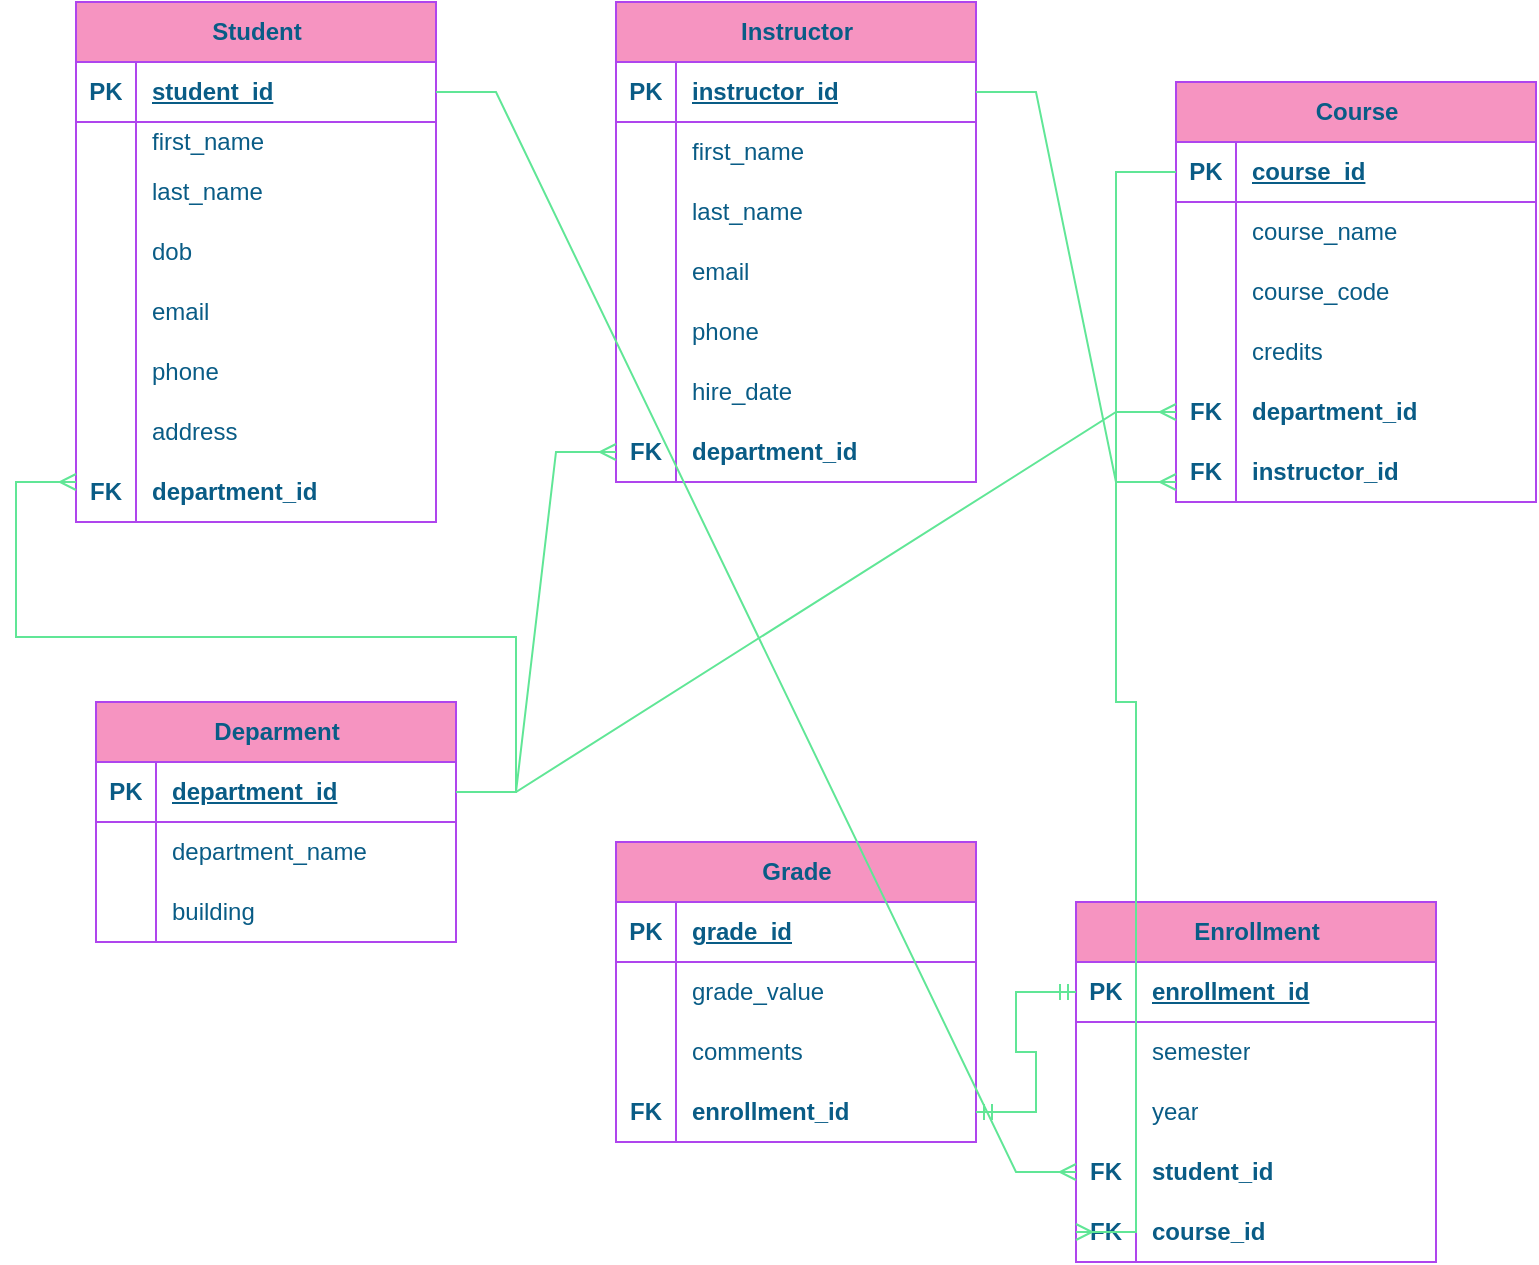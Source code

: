 <mxfile version="26.2.8">
  <diagram id="R2lEEEUBdFMjLlhIrx00" name="Page-1">
    <mxGraphModel dx="788" dy="383" grid="1" gridSize="10" guides="1" tooltips="1" connect="1" arrows="1" fold="1" page="1" pageScale="1" pageWidth="850" pageHeight="1100" math="0" shadow="0" extFonts="Permanent Marker^https://fonts.googleapis.com/css?family=Permanent+Marker">
      <root>
        <mxCell id="0" />
        <mxCell id="1" parent="0" />
        <mxCell id="euRvZPBYl0ttlGuPe39V-14" value="Student" style="shape=table;startSize=30;container=1;collapsible=1;childLayout=tableLayout;fixedRows=1;rowLines=0;fontStyle=1;align=center;resizeLast=1;html=1;labelBackgroundColor=none;fillColor=#F694C1;strokeColor=#AF45ED;fontColor=#095C86;" parent="1" vertex="1">
          <mxGeometry x="60" y="220" width="180" height="260" as="geometry" />
        </mxCell>
        <mxCell id="euRvZPBYl0ttlGuPe39V-15" value="" style="shape=tableRow;horizontal=0;startSize=0;swimlaneHead=0;swimlaneBody=0;fillColor=none;collapsible=0;dropTarget=0;points=[[0,0.5],[1,0.5]];portConstraint=eastwest;top=0;left=0;right=0;bottom=1;labelBackgroundColor=none;strokeColor=#AF45ED;fontColor=#095C86;" parent="euRvZPBYl0ttlGuPe39V-14" vertex="1">
          <mxGeometry y="30" width="180" height="30" as="geometry" />
        </mxCell>
        <mxCell id="euRvZPBYl0ttlGuPe39V-16" value="PK" style="shape=partialRectangle;connectable=0;fillColor=none;top=0;left=0;bottom=0;right=0;fontStyle=1;overflow=hidden;whiteSpace=wrap;html=1;labelBackgroundColor=none;strokeColor=#AF45ED;fontColor=#095C86;" parent="euRvZPBYl0ttlGuPe39V-15" vertex="1">
          <mxGeometry width="30" height="30" as="geometry">
            <mxRectangle width="30" height="30" as="alternateBounds" />
          </mxGeometry>
        </mxCell>
        <mxCell id="euRvZPBYl0ttlGuPe39V-17" value="student_id" style="shape=partialRectangle;connectable=0;fillColor=none;top=0;left=0;bottom=0;right=0;align=left;spacingLeft=6;fontStyle=5;overflow=hidden;whiteSpace=wrap;html=1;labelBackgroundColor=none;strokeColor=#AF45ED;fontColor=#095C86;" parent="euRvZPBYl0ttlGuPe39V-15" vertex="1">
          <mxGeometry x="30" width="150" height="30" as="geometry">
            <mxRectangle width="150" height="30" as="alternateBounds" />
          </mxGeometry>
        </mxCell>
        <mxCell id="euRvZPBYl0ttlGuPe39V-18" value="" style="shape=tableRow;horizontal=0;startSize=0;swimlaneHead=0;swimlaneBody=0;fillColor=none;collapsible=0;dropTarget=0;points=[[0,0.5],[1,0.5]];portConstraint=eastwest;top=0;left=0;right=0;bottom=0;labelBackgroundColor=none;strokeColor=#AF45ED;fontColor=#095C86;" parent="euRvZPBYl0ttlGuPe39V-14" vertex="1">
          <mxGeometry y="60" width="180" height="20" as="geometry" />
        </mxCell>
        <mxCell id="euRvZPBYl0ttlGuPe39V-19" value="" style="shape=partialRectangle;connectable=0;fillColor=none;top=0;left=0;bottom=0;right=0;editable=1;overflow=hidden;whiteSpace=wrap;html=1;labelBackgroundColor=none;strokeColor=#AF45ED;fontColor=#095C86;" parent="euRvZPBYl0ttlGuPe39V-18" vertex="1">
          <mxGeometry width="30" height="20" as="geometry">
            <mxRectangle width="30" height="20" as="alternateBounds" />
          </mxGeometry>
        </mxCell>
        <mxCell id="euRvZPBYl0ttlGuPe39V-20" value="first_name" style="shape=partialRectangle;connectable=0;fillColor=none;top=0;left=0;bottom=0;right=0;align=left;spacingLeft=6;overflow=hidden;whiteSpace=wrap;html=1;labelBackgroundColor=none;strokeColor=#AF45ED;fontColor=#095C86;" parent="euRvZPBYl0ttlGuPe39V-18" vertex="1">
          <mxGeometry x="30" width="150" height="20" as="geometry">
            <mxRectangle width="150" height="20" as="alternateBounds" />
          </mxGeometry>
        </mxCell>
        <mxCell id="euRvZPBYl0ttlGuPe39V-21" value="" style="shape=tableRow;horizontal=0;startSize=0;swimlaneHead=0;swimlaneBody=0;fillColor=none;collapsible=0;dropTarget=0;points=[[0,0.5],[1,0.5]];portConstraint=eastwest;top=0;left=0;right=0;bottom=0;labelBackgroundColor=none;strokeColor=#AF45ED;fontColor=#095C86;" parent="euRvZPBYl0ttlGuPe39V-14" vertex="1">
          <mxGeometry y="80" width="180" height="30" as="geometry" />
        </mxCell>
        <mxCell id="euRvZPBYl0ttlGuPe39V-22" value="" style="shape=partialRectangle;connectable=0;fillColor=none;top=0;left=0;bottom=0;right=0;editable=1;overflow=hidden;whiteSpace=wrap;html=1;labelBackgroundColor=none;strokeColor=#AF45ED;fontColor=#095C86;" parent="euRvZPBYl0ttlGuPe39V-21" vertex="1">
          <mxGeometry width="30" height="30" as="geometry">
            <mxRectangle width="30" height="30" as="alternateBounds" />
          </mxGeometry>
        </mxCell>
        <mxCell id="euRvZPBYl0ttlGuPe39V-23" value="last_name" style="shape=partialRectangle;connectable=0;fillColor=none;top=0;left=0;bottom=0;right=0;align=left;spacingLeft=6;overflow=hidden;whiteSpace=wrap;html=1;labelBackgroundColor=none;strokeColor=#AF45ED;fontColor=#095C86;" parent="euRvZPBYl0ttlGuPe39V-21" vertex="1">
          <mxGeometry x="30" width="150" height="30" as="geometry">
            <mxRectangle width="150" height="30" as="alternateBounds" />
          </mxGeometry>
        </mxCell>
        <mxCell id="euRvZPBYl0ttlGuPe39V-24" value="" style="shape=tableRow;horizontal=0;startSize=0;swimlaneHead=0;swimlaneBody=0;fillColor=none;collapsible=0;dropTarget=0;points=[[0,0.5],[1,0.5]];portConstraint=eastwest;top=0;left=0;right=0;bottom=0;labelBackgroundColor=none;strokeColor=#AF45ED;fontColor=#095C86;" parent="euRvZPBYl0ttlGuPe39V-14" vertex="1">
          <mxGeometry y="110" width="180" height="30" as="geometry" />
        </mxCell>
        <mxCell id="euRvZPBYl0ttlGuPe39V-25" value="" style="shape=partialRectangle;connectable=0;fillColor=none;top=0;left=0;bottom=0;right=0;editable=1;overflow=hidden;whiteSpace=wrap;html=1;labelBackgroundColor=none;strokeColor=#AF45ED;fontColor=#095C86;" parent="euRvZPBYl0ttlGuPe39V-24" vertex="1">
          <mxGeometry width="30" height="30" as="geometry">
            <mxRectangle width="30" height="30" as="alternateBounds" />
          </mxGeometry>
        </mxCell>
        <mxCell id="euRvZPBYl0ttlGuPe39V-26" value="dob" style="shape=partialRectangle;connectable=0;fillColor=none;top=0;left=0;bottom=0;right=0;align=left;spacingLeft=6;overflow=hidden;whiteSpace=wrap;html=1;labelBackgroundColor=none;strokeColor=#AF45ED;fontColor=#095C86;" parent="euRvZPBYl0ttlGuPe39V-24" vertex="1">
          <mxGeometry x="30" width="150" height="30" as="geometry">
            <mxRectangle width="150" height="30" as="alternateBounds" />
          </mxGeometry>
        </mxCell>
        <mxCell id="euRvZPBYl0ttlGuPe39V-30" style="shape=tableRow;horizontal=0;startSize=0;swimlaneHead=0;swimlaneBody=0;fillColor=none;collapsible=0;dropTarget=0;points=[[0,0.5],[1,0.5]];portConstraint=eastwest;top=0;left=0;right=0;bottom=0;labelBackgroundColor=none;strokeColor=#AF45ED;fontColor=#095C86;" parent="euRvZPBYl0ttlGuPe39V-14" vertex="1">
          <mxGeometry y="140" width="180" height="30" as="geometry" />
        </mxCell>
        <mxCell id="euRvZPBYl0ttlGuPe39V-31" style="shape=partialRectangle;connectable=0;fillColor=none;top=0;left=0;bottom=0;right=0;editable=1;overflow=hidden;whiteSpace=wrap;html=1;labelBackgroundColor=none;strokeColor=#AF45ED;fontColor=#095C86;" parent="euRvZPBYl0ttlGuPe39V-30" vertex="1">
          <mxGeometry width="30" height="30" as="geometry">
            <mxRectangle width="30" height="30" as="alternateBounds" />
          </mxGeometry>
        </mxCell>
        <mxCell id="euRvZPBYl0ttlGuPe39V-32" value="email" style="shape=partialRectangle;connectable=0;fillColor=none;top=0;left=0;bottom=0;right=0;align=left;spacingLeft=6;overflow=hidden;whiteSpace=wrap;html=1;labelBackgroundColor=none;strokeColor=#AF45ED;fontColor=#095C86;" parent="euRvZPBYl0ttlGuPe39V-30" vertex="1">
          <mxGeometry x="30" width="150" height="30" as="geometry">
            <mxRectangle width="150" height="30" as="alternateBounds" />
          </mxGeometry>
        </mxCell>
        <mxCell id="euRvZPBYl0ttlGuPe39V-33" style="shape=tableRow;horizontal=0;startSize=0;swimlaneHead=0;swimlaneBody=0;fillColor=none;collapsible=0;dropTarget=0;points=[[0,0.5],[1,0.5]];portConstraint=eastwest;top=0;left=0;right=0;bottom=0;labelBackgroundColor=none;strokeColor=#AF45ED;fontColor=#095C86;" parent="euRvZPBYl0ttlGuPe39V-14" vertex="1">
          <mxGeometry y="170" width="180" height="30" as="geometry" />
        </mxCell>
        <mxCell id="euRvZPBYl0ttlGuPe39V-34" style="shape=partialRectangle;connectable=0;fillColor=none;top=0;left=0;bottom=0;right=0;editable=1;overflow=hidden;whiteSpace=wrap;html=1;labelBackgroundColor=none;strokeColor=#AF45ED;fontColor=#095C86;" parent="euRvZPBYl0ttlGuPe39V-33" vertex="1">
          <mxGeometry width="30" height="30" as="geometry">
            <mxRectangle width="30" height="30" as="alternateBounds" />
          </mxGeometry>
        </mxCell>
        <mxCell id="euRvZPBYl0ttlGuPe39V-35" value="phone" style="shape=partialRectangle;connectable=0;fillColor=none;top=0;left=0;bottom=0;right=0;align=left;spacingLeft=6;overflow=hidden;whiteSpace=wrap;html=1;labelBackgroundColor=none;strokeColor=#AF45ED;fontColor=#095C86;" parent="euRvZPBYl0ttlGuPe39V-33" vertex="1">
          <mxGeometry x="30" width="150" height="30" as="geometry">
            <mxRectangle width="150" height="30" as="alternateBounds" />
          </mxGeometry>
        </mxCell>
        <mxCell id="euRvZPBYl0ttlGuPe39V-27" style="shape=tableRow;horizontal=0;startSize=0;swimlaneHead=0;swimlaneBody=0;fillColor=none;collapsible=0;dropTarget=0;points=[[0,0.5],[1,0.5]];portConstraint=eastwest;top=0;left=0;right=0;bottom=0;labelBackgroundColor=none;strokeColor=#AF45ED;fontColor=#095C86;" parent="euRvZPBYl0ttlGuPe39V-14" vertex="1">
          <mxGeometry y="200" width="180" height="30" as="geometry" />
        </mxCell>
        <mxCell id="euRvZPBYl0ttlGuPe39V-28" style="shape=partialRectangle;connectable=0;fillColor=none;top=0;left=0;bottom=0;right=0;editable=1;overflow=hidden;whiteSpace=wrap;html=1;labelBackgroundColor=none;strokeColor=#AF45ED;fontColor=#095C86;" parent="euRvZPBYl0ttlGuPe39V-27" vertex="1">
          <mxGeometry width="30" height="30" as="geometry">
            <mxRectangle width="30" height="30" as="alternateBounds" />
          </mxGeometry>
        </mxCell>
        <mxCell id="euRvZPBYl0ttlGuPe39V-29" value="address" style="shape=partialRectangle;connectable=0;fillColor=none;top=0;left=0;bottom=0;right=0;align=left;spacingLeft=6;overflow=hidden;whiteSpace=wrap;html=1;labelBackgroundColor=none;strokeColor=#AF45ED;fontColor=#095C86;" parent="euRvZPBYl0ttlGuPe39V-27" vertex="1">
          <mxGeometry x="30" width="150" height="30" as="geometry">
            <mxRectangle width="150" height="30" as="alternateBounds" />
          </mxGeometry>
        </mxCell>
        <mxCell id="euRvZPBYl0ttlGuPe39V-36" style="shape=tableRow;horizontal=0;startSize=0;swimlaneHead=0;swimlaneBody=0;fillColor=none;collapsible=0;dropTarget=0;points=[[0,0.5],[1,0.5]];portConstraint=eastwest;top=0;left=0;right=0;bottom=1;labelBackgroundColor=none;strokeColor=#AF45ED;fontColor=#095C86;" parent="euRvZPBYl0ttlGuPe39V-14" vertex="1">
          <mxGeometry y="230" width="180" height="30" as="geometry" />
        </mxCell>
        <mxCell id="euRvZPBYl0ttlGuPe39V-37" value="FK" style="shape=partialRectangle;connectable=0;fillColor=none;top=0;left=0;bottom=0;right=0;fontStyle=1;overflow=hidden;whiteSpace=wrap;html=1;labelBackgroundColor=none;strokeColor=#AF45ED;fontColor=#095C86;" parent="euRvZPBYl0ttlGuPe39V-36" vertex="1">
          <mxGeometry width="30" height="30" as="geometry">
            <mxRectangle width="30" height="30" as="alternateBounds" />
          </mxGeometry>
        </mxCell>
        <mxCell id="euRvZPBYl0ttlGuPe39V-38" value="department_id" style="shape=partialRectangle;connectable=0;fillColor=none;top=0;left=0;bottom=0;right=0;align=left;spacingLeft=6;fontStyle=1;overflow=hidden;whiteSpace=wrap;html=1;labelBackgroundColor=none;strokeColor=#AF45ED;fontColor=#095C86;" parent="euRvZPBYl0ttlGuPe39V-36" vertex="1">
          <mxGeometry x="30" width="150" height="30" as="geometry">
            <mxRectangle width="150" height="30" as="alternateBounds" />
          </mxGeometry>
        </mxCell>
        <mxCell id="euRvZPBYl0ttlGuPe39V-39" value="Instructor" style="shape=table;startSize=30;container=1;collapsible=1;childLayout=tableLayout;fixedRows=1;rowLines=0;fontStyle=1;align=center;resizeLast=1;html=1;labelBackgroundColor=none;fillColor=#F694C1;strokeColor=#AF45ED;fontColor=#095C86;" parent="1" vertex="1">
          <mxGeometry x="330" y="220" width="180" height="240" as="geometry" />
        </mxCell>
        <mxCell id="euRvZPBYl0ttlGuPe39V-40" value="" style="shape=tableRow;horizontal=0;startSize=0;swimlaneHead=0;swimlaneBody=0;fillColor=none;collapsible=0;dropTarget=0;points=[[0,0.5],[1,0.5]];portConstraint=eastwest;top=0;left=0;right=0;bottom=1;labelBackgroundColor=none;strokeColor=#AF45ED;fontColor=#095C86;" parent="euRvZPBYl0ttlGuPe39V-39" vertex="1">
          <mxGeometry y="30" width="180" height="30" as="geometry" />
        </mxCell>
        <mxCell id="euRvZPBYl0ttlGuPe39V-41" value="PK" style="shape=partialRectangle;connectable=0;fillColor=none;top=0;left=0;bottom=0;right=0;fontStyle=1;overflow=hidden;whiteSpace=wrap;html=1;labelBackgroundColor=none;strokeColor=#AF45ED;fontColor=#095C86;" parent="euRvZPBYl0ttlGuPe39V-40" vertex="1">
          <mxGeometry width="30" height="30" as="geometry">
            <mxRectangle width="30" height="30" as="alternateBounds" />
          </mxGeometry>
        </mxCell>
        <mxCell id="euRvZPBYl0ttlGuPe39V-42" value="instructor_id" style="shape=partialRectangle;connectable=0;fillColor=none;top=0;left=0;bottom=0;right=0;align=left;spacingLeft=6;fontStyle=5;overflow=hidden;whiteSpace=wrap;html=1;labelBackgroundColor=none;strokeColor=#AF45ED;fontColor=#095C86;" parent="euRvZPBYl0ttlGuPe39V-40" vertex="1">
          <mxGeometry x="30" width="150" height="30" as="geometry">
            <mxRectangle width="150" height="30" as="alternateBounds" />
          </mxGeometry>
        </mxCell>
        <mxCell id="euRvZPBYl0ttlGuPe39V-43" value="" style="shape=tableRow;horizontal=0;startSize=0;swimlaneHead=0;swimlaneBody=0;fillColor=none;collapsible=0;dropTarget=0;points=[[0,0.5],[1,0.5]];portConstraint=eastwest;top=0;left=0;right=0;bottom=0;labelBackgroundColor=none;strokeColor=#AF45ED;fontColor=#095C86;" parent="euRvZPBYl0ttlGuPe39V-39" vertex="1">
          <mxGeometry y="60" width="180" height="30" as="geometry" />
        </mxCell>
        <mxCell id="euRvZPBYl0ttlGuPe39V-44" value="" style="shape=partialRectangle;connectable=0;fillColor=none;top=0;left=0;bottom=0;right=0;editable=1;overflow=hidden;whiteSpace=wrap;html=1;labelBackgroundColor=none;strokeColor=#AF45ED;fontColor=#095C86;" parent="euRvZPBYl0ttlGuPe39V-43" vertex="1">
          <mxGeometry width="30" height="30" as="geometry">
            <mxRectangle width="30" height="30" as="alternateBounds" />
          </mxGeometry>
        </mxCell>
        <mxCell id="euRvZPBYl0ttlGuPe39V-45" value="first_name" style="shape=partialRectangle;connectable=0;fillColor=none;top=0;left=0;bottom=0;right=0;align=left;spacingLeft=6;overflow=hidden;whiteSpace=wrap;html=1;labelBackgroundColor=none;strokeColor=#AF45ED;fontColor=#095C86;" parent="euRvZPBYl0ttlGuPe39V-43" vertex="1">
          <mxGeometry x="30" width="150" height="30" as="geometry">
            <mxRectangle width="150" height="30" as="alternateBounds" />
          </mxGeometry>
        </mxCell>
        <mxCell id="euRvZPBYl0ttlGuPe39V-46" value="" style="shape=tableRow;horizontal=0;startSize=0;swimlaneHead=0;swimlaneBody=0;fillColor=none;collapsible=0;dropTarget=0;points=[[0,0.5],[1,0.5]];portConstraint=eastwest;top=0;left=0;right=0;bottom=0;labelBackgroundColor=none;strokeColor=#AF45ED;fontColor=#095C86;" parent="euRvZPBYl0ttlGuPe39V-39" vertex="1">
          <mxGeometry y="90" width="180" height="30" as="geometry" />
        </mxCell>
        <mxCell id="euRvZPBYl0ttlGuPe39V-47" value="" style="shape=partialRectangle;connectable=0;fillColor=none;top=0;left=0;bottom=0;right=0;editable=1;overflow=hidden;whiteSpace=wrap;html=1;labelBackgroundColor=none;strokeColor=#AF45ED;fontColor=#095C86;" parent="euRvZPBYl0ttlGuPe39V-46" vertex="1">
          <mxGeometry width="30" height="30" as="geometry">
            <mxRectangle width="30" height="30" as="alternateBounds" />
          </mxGeometry>
        </mxCell>
        <mxCell id="euRvZPBYl0ttlGuPe39V-48" value="last_name" style="shape=partialRectangle;connectable=0;fillColor=none;top=0;left=0;bottom=0;right=0;align=left;spacingLeft=6;overflow=hidden;whiteSpace=wrap;html=1;labelBackgroundColor=none;strokeColor=#AF45ED;fontColor=#095C86;" parent="euRvZPBYl0ttlGuPe39V-46" vertex="1">
          <mxGeometry x="30" width="150" height="30" as="geometry">
            <mxRectangle width="150" height="30" as="alternateBounds" />
          </mxGeometry>
        </mxCell>
        <mxCell id="euRvZPBYl0ttlGuPe39V-49" value="" style="shape=tableRow;horizontal=0;startSize=0;swimlaneHead=0;swimlaneBody=0;fillColor=none;collapsible=0;dropTarget=0;points=[[0,0.5],[1,0.5]];portConstraint=eastwest;top=0;left=0;right=0;bottom=0;labelBackgroundColor=none;strokeColor=#AF45ED;fontColor=#095C86;" parent="euRvZPBYl0ttlGuPe39V-39" vertex="1">
          <mxGeometry y="120" width="180" height="30" as="geometry" />
        </mxCell>
        <mxCell id="euRvZPBYl0ttlGuPe39V-50" value="" style="shape=partialRectangle;connectable=0;fillColor=none;top=0;left=0;bottom=0;right=0;editable=1;overflow=hidden;whiteSpace=wrap;html=1;labelBackgroundColor=none;strokeColor=#AF45ED;fontColor=#095C86;" parent="euRvZPBYl0ttlGuPe39V-49" vertex="1">
          <mxGeometry width="30" height="30" as="geometry">
            <mxRectangle width="30" height="30" as="alternateBounds" />
          </mxGeometry>
        </mxCell>
        <mxCell id="euRvZPBYl0ttlGuPe39V-51" value="email" style="shape=partialRectangle;connectable=0;fillColor=none;top=0;left=0;bottom=0;right=0;align=left;spacingLeft=6;overflow=hidden;whiteSpace=wrap;html=1;labelBackgroundColor=none;strokeColor=#AF45ED;fontColor=#095C86;" parent="euRvZPBYl0ttlGuPe39V-49" vertex="1">
          <mxGeometry x="30" width="150" height="30" as="geometry">
            <mxRectangle width="150" height="30" as="alternateBounds" />
          </mxGeometry>
        </mxCell>
        <mxCell id="euRvZPBYl0ttlGuPe39V-52" style="shape=tableRow;horizontal=0;startSize=0;swimlaneHead=0;swimlaneBody=0;fillColor=none;collapsible=0;dropTarget=0;points=[[0,0.5],[1,0.5]];portConstraint=eastwest;top=0;left=0;right=0;bottom=0;labelBackgroundColor=none;strokeColor=#AF45ED;fontColor=#095C86;" parent="euRvZPBYl0ttlGuPe39V-39" vertex="1">
          <mxGeometry y="150" width="180" height="30" as="geometry" />
        </mxCell>
        <mxCell id="euRvZPBYl0ttlGuPe39V-53" style="shape=partialRectangle;connectable=0;fillColor=none;top=0;left=0;bottom=0;right=0;editable=1;overflow=hidden;whiteSpace=wrap;html=1;labelBackgroundColor=none;strokeColor=#AF45ED;fontColor=#095C86;" parent="euRvZPBYl0ttlGuPe39V-52" vertex="1">
          <mxGeometry width="30" height="30" as="geometry">
            <mxRectangle width="30" height="30" as="alternateBounds" />
          </mxGeometry>
        </mxCell>
        <mxCell id="euRvZPBYl0ttlGuPe39V-54" value="phone" style="shape=partialRectangle;connectable=0;fillColor=none;top=0;left=0;bottom=0;right=0;align=left;spacingLeft=6;overflow=hidden;whiteSpace=wrap;html=1;labelBackgroundColor=none;strokeColor=#AF45ED;fontColor=#095C86;" parent="euRvZPBYl0ttlGuPe39V-52" vertex="1">
          <mxGeometry x="30" width="150" height="30" as="geometry">
            <mxRectangle width="150" height="30" as="alternateBounds" />
          </mxGeometry>
        </mxCell>
        <mxCell id="euRvZPBYl0ttlGuPe39V-55" style="shape=tableRow;horizontal=0;startSize=0;swimlaneHead=0;swimlaneBody=0;fillColor=none;collapsible=0;dropTarget=0;points=[[0,0.5],[1,0.5]];portConstraint=eastwest;top=0;left=0;right=0;bottom=0;labelBackgroundColor=none;strokeColor=#AF45ED;fontColor=#095C86;" parent="euRvZPBYl0ttlGuPe39V-39" vertex="1">
          <mxGeometry y="180" width="180" height="30" as="geometry" />
        </mxCell>
        <mxCell id="euRvZPBYl0ttlGuPe39V-56" style="shape=partialRectangle;connectable=0;fillColor=none;top=0;left=0;bottom=0;right=0;editable=1;overflow=hidden;whiteSpace=wrap;html=1;labelBackgroundColor=none;strokeColor=#AF45ED;fontColor=#095C86;" parent="euRvZPBYl0ttlGuPe39V-55" vertex="1">
          <mxGeometry width="30" height="30" as="geometry">
            <mxRectangle width="30" height="30" as="alternateBounds" />
          </mxGeometry>
        </mxCell>
        <mxCell id="euRvZPBYl0ttlGuPe39V-57" value="hire_date" style="shape=partialRectangle;connectable=0;fillColor=none;top=0;left=0;bottom=0;right=0;align=left;spacingLeft=6;overflow=hidden;whiteSpace=wrap;html=1;labelBackgroundColor=none;strokeColor=#AF45ED;fontColor=#095C86;" parent="euRvZPBYl0ttlGuPe39V-55" vertex="1">
          <mxGeometry x="30" width="150" height="30" as="geometry">
            <mxRectangle width="150" height="30" as="alternateBounds" />
          </mxGeometry>
        </mxCell>
        <mxCell id="euRvZPBYl0ttlGuPe39V-58" style="shape=tableRow;horizontal=0;startSize=0;swimlaneHead=0;swimlaneBody=0;fillColor=none;collapsible=0;dropTarget=0;points=[[0,0.5],[1,0.5]];portConstraint=eastwest;top=0;left=0;right=0;bottom=1;labelBackgroundColor=none;strokeColor=#AF45ED;fontColor=#095C86;" parent="euRvZPBYl0ttlGuPe39V-39" vertex="1">
          <mxGeometry y="210" width="180" height="30" as="geometry" />
        </mxCell>
        <mxCell id="euRvZPBYl0ttlGuPe39V-59" value="FK" style="shape=partialRectangle;connectable=0;fillColor=none;top=0;left=0;bottom=0;right=0;fontStyle=1;overflow=hidden;whiteSpace=wrap;html=1;labelBackgroundColor=none;strokeColor=#AF45ED;fontColor=#095C86;" parent="euRvZPBYl0ttlGuPe39V-58" vertex="1">
          <mxGeometry width="30" height="30" as="geometry">
            <mxRectangle width="30" height="30" as="alternateBounds" />
          </mxGeometry>
        </mxCell>
        <mxCell id="euRvZPBYl0ttlGuPe39V-60" value="department_id" style="shape=partialRectangle;connectable=0;fillColor=none;top=0;left=0;bottom=0;right=0;align=left;spacingLeft=6;fontStyle=1;overflow=hidden;whiteSpace=wrap;html=1;labelBackgroundColor=none;strokeColor=#AF45ED;fontColor=#095C86;" parent="euRvZPBYl0ttlGuPe39V-58" vertex="1">
          <mxGeometry x="30" width="150" height="30" as="geometry">
            <mxRectangle width="150" height="30" as="alternateBounds" />
          </mxGeometry>
        </mxCell>
        <mxCell id="euRvZPBYl0ttlGuPe39V-61" value="Course" style="shape=table;startSize=30;container=1;collapsible=1;childLayout=tableLayout;fixedRows=1;rowLines=0;fontStyle=1;align=center;resizeLast=1;html=1;labelBackgroundColor=none;fillColor=#F694C1;strokeColor=#AF45ED;fontColor=#095C86;" parent="1" vertex="1">
          <mxGeometry x="610" y="260" width="180" height="210" as="geometry" />
        </mxCell>
        <mxCell id="euRvZPBYl0ttlGuPe39V-62" value="" style="shape=tableRow;horizontal=0;startSize=0;swimlaneHead=0;swimlaneBody=0;fillColor=none;collapsible=0;dropTarget=0;points=[[0,0.5],[1,0.5]];portConstraint=eastwest;top=0;left=0;right=0;bottom=1;labelBackgroundColor=none;strokeColor=#AF45ED;fontColor=#095C86;" parent="euRvZPBYl0ttlGuPe39V-61" vertex="1">
          <mxGeometry y="30" width="180" height="30" as="geometry" />
        </mxCell>
        <mxCell id="euRvZPBYl0ttlGuPe39V-63" value="PK" style="shape=partialRectangle;connectable=0;fillColor=none;top=0;left=0;bottom=0;right=0;fontStyle=1;overflow=hidden;whiteSpace=wrap;html=1;labelBackgroundColor=none;strokeColor=#AF45ED;fontColor=#095C86;" parent="euRvZPBYl0ttlGuPe39V-62" vertex="1">
          <mxGeometry width="30" height="30" as="geometry">
            <mxRectangle width="30" height="30" as="alternateBounds" />
          </mxGeometry>
        </mxCell>
        <mxCell id="euRvZPBYl0ttlGuPe39V-64" value="course_id" style="shape=partialRectangle;connectable=0;fillColor=none;top=0;left=0;bottom=0;right=0;align=left;spacingLeft=6;fontStyle=5;overflow=hidden;whiteSpace=wrap;html=1;labelBackgroundColor=none;strokeColor=#AF45ED;fontColor=#095C86;" parent="euRvZPBYl0ttlGuPe39V-62" vertex="1">
          <mxGeometry x="30" width="150" height="30" as="geometry">
            <mxRectangle width="150" height="30" as="alternateBounds" />
          </mxGeometry>
        </mxCell>
        <mxCell id="euRvZPBYl0ttlGuPe39V-65" value="" style="shape=tableRow;horizontal=0;startSize=0;swimlaneHead=0;swimlaneBody=0;fillColor=none;collapsible=0;dropTarget=0;points=[[0,0.5],[1,0.5]];portConstraint=eastwest;top=0;left=0;right=0;bottom=0;labelBackgroundColor=none;strokeColor=#AF45ED;fontColor=#095C86;" parent="euRvZPBYl0ttlGuPe39V-61" vertex="1">
          <mxGeometry y="60" width="180" height="30" as="geometry" />
        </mxCell>
        <mxCell id="euRvZPBYl0ttlGuPe39V-66" value="" style="shape=partialRectangle;connectable=0;fillColor=none;top=0;left=0;bottom=0;right=0;editable=1;overflow=hidden;whiteSpace=wrap;html=1;labelBackgroundColor=none;strokeColor=#AF45ED;fontColor=#095C86;" parent="euRvZPBYl0ttlGuPe39V-65" vertex="1">
          <mxGeometry width="30" height="30" as="geometry">
            <mxRectangle width="30" height="30" as="alternateBounds" />
          </mxGeometry>
        </mxCell>
        <mxCell id="euRvZPBYl0ttlGuPe39V-67" value="course_name" style="shape=partialRectangle;connectable=0;fillColor=none;top=0;left=0;bottom=0;right=0;align=left;spacingLeft=6;overflow=hidden;whiteSpace=wrap;html=1;labelBackgroundColor=none;strokeColor=#AF45ED;fontColor=#095C86;" parent="euRvZPBYl0ttlGuPe39V-65" vertex="1">
          <mxGeometry x="30" width="150" height="30" as="geometry">
            <mxRectangle width="150" height="30" as="alternateBounds" />
          </mxGeometry>
        </mxCell>
        <mxCell id="euRvZPBYl0ttlGuPe39V-68" value="" style="shape=tableRow;horizontal=0;startSize=0;swimlaneHead=0;swimlaneBody=0;fillColor=none;collapsible=0;dropTarget=0;points=[[0,0.5],[1,0.5]];portConstraint=eastwest;top=0;left=0;right=0;bottom=0;labelBackgroundColor=none;strokeColor=#AF45ED;fontColor=#095C86;" parent="euRvZPBYl0ttlGuPe39V-61" vertex="1">
          <mxGeometry y="90" width="180" height="30" as="geometry" />
        </mxCell>
        <mxCell id="euRvZPBYl0ttlGuPe39V-69" value="" style="shape=partialRectangle;connectable=0;fillColor=none;top=0;left=0;bottom=0;right=0;editable=1;overflow=hidden;whiteSpace=wrap;html=1;labelBackgroundColor=none;strokeColor=#AF45ED;fontColor=#095C86;" parent="euRvZPBYl0ttlGuPe39V-68" vertex="1">
          <mxGeometry width="30" height="30" as="geometry">
            <mxRectangle width="30" height="30" as="alternateBounds" />
          </mxGeometry>
        </mxCell>
        <mxCell id="euRvZPBYl0ttlGuPe39V-70" value="course_code" style="shape=partialRectangle;connectable=0;fillColor=none;top=0;left=0;bottom=0;right=0;align=left;spacingLeft=6;overflow=hidden;whiteSpace=wrap;html=1;labelBackgroundColor=none;strokeColor=#AF45ED;fontColor=#095C86;" parent="euRvZPBYl0ttlGuPe39V-68" vertex="1">
          <mxGeometry x="30" width="150" height="30" as="geometry">
            <mxRectangle width="150" height="30" as="alternateBounds" />
          </mxGeometry>
        </mxCell>
        <mxCell id="euRvZPBYl0ttlGuPe39V-71" value="" style="shape=tableRow;horizontal=0;startSize=0;swimlaneHead=0;swimlaneBody=0;fillColor=none;collapsible=0;dropTarget=0;points=[[0,0.5],[1,0.5]];portConstraint=eastwest;top=0;left=0;right=0;bottom=0;labelBackgroundColor=none;strokeColor=#AF45ED;fontColor=#095C86;" parent="euRvZPBYl0ttlGuPe39V-61" vertex="1">
          <mxGeometry y="120" width="180" height="30" as="geometry" />
        </mxCell>
        <mxCell id="euRvZPBYl0ttlGuPe39V-72" value="" style="shape=partialRectangle;connectable=0;fillColor=none;top=0;left=0;bottom=0;right=0;editable=1;overflow=hidden;whiteSpace=wrap;html=1;labelBackgroundColor=none;strokeColor=#AF45ED;fontColor=#095C86;" parent="euRvZPBYl0ttlGuPe39V-71" vertex="1">
          <mxGeometry width="30" height="30" as="geometry">
            <mxRectangle width="30" height="30" as="alternateBounds" />
          </mxGeometry>
        </mxCell>
        <mxCell id="euRvZPBYl0ttlGuPe39V-73" value="credits" style="shape=partialRectangle;connectable=0;fillColor=none;top=0;left=0;bottom=0;right=0;align=left;spacingLeft=6;overflow=hidden;whiteSpace=wrap;html=1;labelBackgroundColor=none;strokeColor=#AF45ED;fontColor=#095C86;" parent="euRvZPBYl0ttlGuPe39V-71" vertex="1">
          <mxGeometry x="30" width="150" height="30" as="geometry">
            <mxRectangle width="150" height="30" as="alternateBounds" />
          </mxGeometry>
        </mxCell>
        <mxCell id="euRvZPBYl0ttlGuPe39V-77" style="shape=tableRow;horizontal=0;startSize=0;swimlaneHead=0;swimlaneBody=0;fillColor=none;collapsible=0;dropTarget=0;points=[[0,0.5],[1,0.5]];portConstraint=eastwest;top=0;left=0;right=0;bottom=0;labelBackgroundColor=none;strokeColor=#AF45ED;fontColor=#095C86;" parent="euRvZPBYl0ttlGuPe39V-61" vertex="1">
          <mxGeometry y="150" width="180" height="30" as="geometry" />
        </mxCell>
        <mxCell id="euRvZPBYl0ttlGuPe39V-78" value="&lt;b&gt;FK&lt;/b&gt;" style="shape=partialRectangle;connectable=0;fillColor=none;top=0;left=0;bottom=0;right=0;editable=1;overflow=hidden;whiteSpace=wrap;html=1;labelBackgroundColor=none;strokeColor=#AF45ED;fontColor=#095C86;" parent="euRvZPBYl0ttlGuPe39V-77" vertex="1">
          <mxGeometry width="30" height="30" as="geometry">
            <mxRectangle width="30" height="30" as="alternateBounds" />
          </mxGeometry>
        </mxCell>
        <mxCell id="euRvZPBYl0ttlGuPe39V-79" value="department_id" style="shape=partialRectangle;connectable=0;fillColor=none;top=0;left=0;bottom=0;right=0;align=left;spacingLeft=6;overflow=hidden;whiteSpace=wrap;html=1;fontStyle=1;labelBackgroundColor=none;strokeColor=#AF45ED;fontColor=#095C86;" parent="euRvZPBYl0ttlGuPe39V-77" vertex="1">
          <mxGeometry x="30" width="150" height="30" as="geometry">
            <mxRectangle width="150" height="30" as="alternateBounds" />
          </mxGeometry>
        </mxCell>
        <mxCell id="euRvZPBYl0ttlGuPe39V-74" style="shape=tableRow;horizontal=0;startSize=0;swimlaneHead=0;swimlaneBody=0;fillColor=none;collapsible=0;dropTarget=0;points=[[0,0.5],[1,0.5]];portConstraint=eastwest;top=0;left=0;right=0;bottom=0;labelBackgroundColor=none;strokeColor=#AF45ED;fontColor=#095C86;" parent="euRvZPBYl0ttlGuPe39V-61" vertex="1">
          <mxGeometry y="180" width="180" height="30" as="geometry" />
        </mxCell>
        <mxCell id="euRvZPBYl0ttlGuPe39V-75" value="&lt;b&gt;FK&lt;/b&gt;" style="shape=partialRectangle;connectable=0;fillColor=none;top=0;left=0;bottom=0;right=0;editable=1;overflow=hidden;whiteSpace=wrap;html=1;labelBackgroundColor=none;strokeColor=#AF45ED;fontColor=#095C86;" parent="euRvZPBYl0ttlGuPe39V-74" vertex="1">
          <mxGeometry width="30" height="30" as="geometry">
            <mxRectangle width="30" height="30" as="alternateBounds" />
          </mxGeometry>
        </mxCell>
        <mxCell id="euRvZPBYl0ttlGuPe39V-76" value="instructor_id" style="shape=partialRectangle;connectable=0;fillColor=none;top=0;left=0;bottom=0;right=0;align=left;spacingLeft=6;overflow=hidden;whiteSpace=wrap;html=1;fontStyle=1;labelBackgroundColor=none;strokeColor=#AF45ED;fontColor=#095C86;" parent="euRvZPBYl0ttlGuPe39V-74" vertex="1">
          <mxGeometry x="30" width="150" height="30" as="geometry">
            <mxRectangle width="150" height="30" as="alternateBounds" />
          </mxGeometry>
        </mxCell>
        <mxCell id="euRvZPBYl0ttlGuPe39V-80" value="Deparment" style="shape=table;startSize=30;container=1;collapsible=1;childLayout=tableLayout;fixedRows=1;rowLines=0;fontStyle=1;align=center;resizeLast=1;html=1;labelBackgroundColor=none;fillColor=#F694C1;strokeColor=#AF45ED;fontColor=#095C86;" parent="1" vertex="1">
          <mxGeometry x="70" y="570" width="180" height="120" as="geometry" />
        </mxCell>
        <mxCell id="euRvZPBYl0ttlGuPe39V-81" value="" style="shape=tableRow;horizontal=0;startSize=0;swimlaneHead=0;swimlaneBody=0;fillColor=none;collapsible=0;dropTarget=0;points=[[0,0.5],[1,0.5]];portConstraint=eastwest;top=0;left=0;right=0;bottom=1;labelBackgroundColor=none;strokeColor=#AF45ED;fontColor=#095C86;" parent="euRvZPBYl0ttlGuPe39V-80" vertex="1">
          <mxGeometry y="30" width="180" height="30" as="geometry" />
        </mxCell>
        <mxCell id="euRvZPBYl0ttlGuPe39V-82" value="PK" style="shape=partialRectangle;connectable=0;fillColor=none;top=0;left=0;bottom=0;right=0;fontStyle=1;overflow=hidden;whiteSpace=wrap;html=1;labelBackgroundColor=none;strokeColor=#AF45ED;fontColor=#095C86;" parent="euRvZPBYl0ttlGuPe39V-81" vertex="1">
          <mxGeometry width="30" height="30" as="geometry">
            <mxRectangle width="30" height="30" as="alternateBounds" />
          </mxGeometry>
        </mxCell>
        <mxCell id="euRvZPBYl0ttlGuPe39V-83" value="department_id" style="shape=partialRectangle;connectable=0;fillColor=none;top=0;left=0;bottom=0;right=0;align=left;spacingLeft=6;fontStyle=5;overflow=hidden;whiteSpace=wrap;html=1;labelBackgroundColor=none;strokeColor=#AF45ED;fontColor=#095C86;" parent="euRvZPBYl0ttlGuPe39V-81" vertex="1">
          <mxGeometry x="30" width="150" height="30" as="geometry">
            <mxRectangle width="150" height="30" as="alternateBounds" />
          </mxGeometry>
        </mxCell>
        <mxCell id="euRvZPBYl0ttlGuPe39V-84" value="" style="shape=tableRow;horizontal=0;startSize=0;swimlaneHead=0;swimlaneBody=0;fillColor=none;collapsible=0;dropTarget=0;points=[[0,0.5],[1,0.5]];portConstraint=eastwest;top=0;left=0;right=0;bottom=0;labelBackgroundColor=none;strokeColor=#AF45ED;fontColor=#095C86;" parent="euRvZPBYl0ttlGuPe39V-80" vertex="1">
          <mxGeometry y="60" width="180" height="30" as="geometry" />
        </mxCell>
        <mxCell id="euRvZPBYl0ttlGuPe39V-85" value="" style="shape=partialRectangle;connectable=0;fillColor=none;top=0;left=0;bottom=0;right=0;editable=1;overflow=hidden;whiteSpace=wrap;html=1;labelBackgroundColor=none;strokeColor=#AF45ED;fontColor=#095C86;" parent="euRvZPBYl0ttlGuPe39V-84" vertex="1">
          <mxGeometry width="30" height="30" as="geometry">
            <mxRectangle width="30" height="30" as="alternateBounds" />
          </mxGeometry>
        </mxCell>
        <mxCell id="euRvZPBYl0ttlGuPe39V-86" value="department_name" style="shape=partialRectangle;connectable=0;fillColor=none;top=0;left=0;bottom=0;right=0;align=left;spacingLeft=6;overflow=hidden;whiteSpace=wrap;html=1;labelBackgroundColor=none;strokeColor=#AF45ED;fontColor=#095C86;" parent="euRvZPBYl0ttlGuPe39V-84" vertex="1">
          <mxGeometry x="30" width="150" height="30" as="geometry">
            <mxRectangle width="150" height="30" as="alternateBounds" />
          </mxGeometry>
        </mxCell>
        <mxCell id="euRvZPBYl0ttlGuPe39V-90" value="" style="shape=tableRow;horizontal=0;startSize=0;swimlaneHead=0;swimlaneBody=0;fillColor=none;collapsible=0;dropTarget=0;points=[[0,0.5],[1,0.5]];portConstraint=eastwest;top=0;left=0;right=0;bottom=0;labelBackgroundColor=none;strokeColor=#AF45ED;fontColor=#095C86;" parent="euRvZPBYl0ttlGuPe39V-80" vertex="1">
          <mxGeometry y="90" width="180" height="30" as="geometry" />
        </mxCell>
        <mxCell id="euRvZPBYl0ttlGuPe39V-91" value="" style="shape=partialRectangle;connectable=0;fillColor=none;top=0;left=0;bottom=0;right=0;editable=1;overflow=hidden;whiteSpace=wrap;html=1;labelBackgroundColor=none;strokeColor=#AF45ED;fontColor=#095C86;" parent="euRvZPBYl0ttlGuPe39V-90" vertex="1">
          <mxGeometry width="30" height="30" as="geometry">
            <mxRectangle width="30" height="30" as="alternateBounds" />
          </mxGeometry>
        </mxCell>
        <mxCell id="euRvZPBYl0ttlGuPe39V-92" value="building" style="shape=partialRectangle;connectable=0;fillColor=none;top=0;left=0;bottom=0;right=0;align=left;spacingLeft=6;overflow=hidden;whiteSpace=wrap;html=1;labelBackgroundColor=none;strokeColor=#AF45ED;fontColor=#095C86;" parent="euRvZPBYl0ttlGuPe39V-90" vertex="1">
          <mxGeometry x="30" width="150" height="30" as="geometry">
            <mxRectangle width="150" height="30" as="alternateBounds" />
          </mxGeometry>
        </mxCell>
        <mxCell id="euRvZPBYl0ttlGuPe39V-93" value="Enrollment" style="shape=table;startSize=30;container=1;collapsible=1;childLayout=tableLayout;fixedRows=1;rowLines=0;fontStyle=1;align=center;resizeLast=1;html=1;labelBackgroundColor=none;fillColor=#F694C1;strokeColor=#AF45ED;fontColor=#095C86;" parent="1" vertex="1">
          <mxGeometry x="560" y="670" width="180" height="180" as="geometry" />
        </mxCell>
        <mxCell id="euRvZPBYl0ttlGuPe39V-94" value="" style="shape=tableRow;horizontal=0;startSize=0;swimlaneHead=0;swimlaneBody=0;fillColor=none;collapsible=0;dropTarget=0;points=[[0,0.5],[1,0.5]];portConstraint=eastwest;top=0;left=0;right=0;bottom=1;labelBackgroundColor=none;strokeColor=#AF45ED;fontColor=#095C86;" parent="euRvZPBYl0ttlGuPe39V-93" vertex="1">
          <mxGeometry y="30" width="180" height="30" as="geometry" />
        </mxCell>
        <mxCell id="euRvZPBYl0ttlGuPe39V-95" value="PK" style="shape=partialRectangle;connectable=0;fillColor=none;top=0;left=0;bottom=0;right=0;fontStyle=1;overflow=hidden;whiteSpace=wrap;html=1;labelBackgroundColor=none;strokeColor=#AF45ED;fontColor=#095C86;" parent="euRvZPBYl0ttlGuPe39V-94" vertex="1">
          <mxGeometry width="30" height="30" as="geometry">
            <mxRectangle width="30" height="30" as="alternateBounds" />
          </mxGeometry>
        </mxCell>
        <mxCell id="euRvZPBYl0ttlGuPe39V-96" value="enrollment_id" style="shape=partialRectangle;connectable=0;fillColor=none;top=0;left=0;bottom=0;right=0;align=left;spacingLeft=6;fontStyle=5;overflow=hidden;whiteSpace=wrap;html=1;labelBackgroundColor=none;strokeColor=#AF45ED;fontColor=#095C86;" parent="euRvZPBYl0ttlGuPe39V-94" vertex="1">
          <mxGeometry x="30" width="150" height="30" as="geometry">
            <mxRectangle width="150" height="30" as="alternateBounds" />
          </mxGeometry>
        </mxCell>
        <mxCell id="euRvZPBYl0ttlGuPe39V-97" value="" style="shape=tableRow;horizontal=0;startSize=0;swimlaneHead=0;swimlaneBody=0;fillColor=none;collapsible=0;dropTarget=0;points=[[0,0.5],[1,0.5]];portConstraint=eastwest;top=0;left=0;right=0;bottom=0;labelBackgroundColor=none;strokeColor=#AF45ED;fontColor=#095C86;" parent="euRvZPBYl0ttlGuPe39V-93" vertex="1">
          <mxGeometry y="60" width="180" height="30" as="geometry" />
        </mxCell>
        <mxCell id="euRvZPBYl0ttlGuPe39V-98" value="" style="shape=partialRectangle;connectable=0;fillColor=none;top=0;left=0;bottom=0;right=0;editable=1;overflow=hidden;whiteSpace=wrap;html=1;labelBackgroundColor=none;strokeColor=#AF45ED;fontColor=#095C86;" parent="euRvZPBYl0ttlGuPe39V-97" vertex="1">
          <mxGeometry width="30" height="30" as="geometry">
            <mxRectangle width="30" height="30" as="alternateBounds" />
          </mxGeometry>
        </mxCell>
        <mxCell id="euRvZPBYl0ttlGuPe39V-99" value="semester" style="shape=partialRectangle;connectable=0;fillColor=none;top=0;left=0;bottom=0;right=0;align=left;spacingLeft=6;overflow=hidden;whiteSpace=wrap;html=1;labelBackgroundColor=none;strokeColor=#AF45ED;fontColor=#095C86;" parent="euRvZPBYl0ttlGuPe39V-97" vertex="1">
          <mxGeometry x="30" width="150" height="30" as="geometry">
            <mxRectangle width="150" height="30" as="alternateBounds" />
          </mxGeometry>
        </mxCell>
        <mxCell id="euRvZPBYl0ttlGuPe39V-100" value="" style="shape=tableRow;horizontal=0;startSize=0;swimlaneHead=0;swimlaneBody=0;fillColor=none;collapsible=0;dropTarget=0;points=[[0,0.5],[1,0.5]];portConstraint=eastwest;top=0;left=0;right=0;bottom=0;labelBackgroundColor=none;strokeColor=#AF45ED;fontColor=#095C86;" parent="euRvZPBYl0ttlGuPe39V-93" vertex="1">
          <mxGeometry y="90" width="180" height="30" as="geometry" />
        </mxCell>
        <mxCell id="euRvZPBYl0ttlGuPe39V-101" value="" style="shape=partialRectangle;connectable=0;fillColor=none;top=0;left=0;bottom=0;right=0;editable=1;overflow=hidden;whiteSpace=wrap;html=1;labelBackgroundColor=none;strokeColor=#AF45ED;fontColor=#095C86;" parent="euRvZPBYl0ttlGuPe39V-100" vertex="1">
          <mxGeometry width="30" height="30" as="geometry">
            <mxRectangle width="30" height="30" as="alternateBounds" />
          </mxGeometry>
        </mxCell>
        <mxCell id="euRvZPBYl0ttlGuPe39V-102" value="year" style="shape=partialRectangle;connectable=0;fillColor=none;top=0;left=0;bottom=0;right=0;align=left;spacingLeft=6;overflow=hidden;whiteSpace=wrap;html=1;labelBackgroundColor=none;strokeColor=#AF45ED;fontColor=#095C86;" parent="euRvZPBYl0ttlGuPe39V-100" vertex="1">
          <mxGeometry x="30" width="150" height="30" as="geometry">
            <mxRectangle width="150" height="30" as="alternateBounds" />
          </mxGeometry>
        </mxCell>
        <mxCell id="euRvZPBYl0ttlGuPe39V-103" value="" style="shape=tableRow;horizontal=0;startSize=0;swimlaneHead=0;swimlaneBody=0;fillColor=none;collapsible=0;dropTarget=0;points=[[0,0.5],[1,0.5]];portConstraint=eastwest;top=0;left=0;right=0;bottom=0;labelBackgroundColor=none;strokeColor=#AF45ED;fontColor=#095C86;" parent="euRvZPBYl0ttlGuPe39V-93" vertex="1">
          <mxGeometry y="120" width="180" height="30" as="geometry" />
        </mxCell>
        <mxCell id="euRvZPBYl0ttlGuPe39V-104" value="FK" style="shape=partialRectangle;connectable=0;fillColor=none;top=0;left=0;bottom=0;right=0;editable=1;overflow=hidden;whiteSpace=wrap;html=1;fontStyle=1;labelBackgroundColor=none;strokeColor=#AF45ED;fontColor=#095C86;" parent="euRvZPBYl0ttlGuPe39V-103" vertex="1">
          <mxGeometry width="30" height="30" as="geometry">
            <mxRectangle width="30" height="30" as="alternateBounds" />
          </mxGeometry>
        </mxCell>
        <mxCell id="euRvZPBYl0ttlGuPe39V-105" value="student_id" style="shape=partialRectangle;connectable=0;fillColor=none;top=0;left=0;bottom=0;right=0;align=left;spacingLeft=6;overflow=hidden;whiteSpace=wrap;html=1;fontStyle=1;labelBackgroundColor=none;strokeColor=#AF45ED;fontColor=#095C86;" parent="euRvZPBYl0ttlGuPe39V-103" vertex="1">
          <mxGeometry x="30" width="150" height="30" as="geometry">
            <mxRectangle width="150" height="30" as="alternateBounds" />
          </mxGeometry>
        </mxCell>
        <mxCell id="euRvZPBYl0ttlGuPe39V-106" style="shape=tableRow;horizontal=0;startSize=0;swimlaneHead=0;swimlaneBody=0;fillColor=none;collapsible=0;dropTarget=0;points=[[0,0.5],[1,0.5]];portConstraint=eastwest;top=0;left=0;right=0;bottom=0;labelBackgroundColor=none;strokeColor=#AF45ED;fontColor=#095C86;" parent="euRvZPBYl0ttlGuPe39V-93" vertex="1">
          <mxGeometry y="150" width="180" height="30" as="geometry" />
        </mxCell>
        <mxCell id="euRvZPBYl0ttlGuPe39V-107" value="FK" style="shape=partialRectangle;connectable=0;fillColor=none;top=0;left=0;bottom=0;right=0;editable=1;overflow=hidden;whiteSpace=wrap;html=1;fontStyle=1;labelBackgroundColor=none;strokeColor=#AF45ED;fontColor=#095C86;" parent="euRvZPBYl0ttlGuPe39V-106" vertex="1">
          <mxGeometry width="30" height="30" as="geometry">
            <mxRectangle width="30" height="30" as="alternateBounds" />
          </mxGeometry>
        </mxCell>
        <mxCell id="euRvZPBYl0ttlGuPe39V-108" value="course_id" style="shape=partialRectangle;connectable=0;fillColor=none;top=0;left=0;bottom=0;right=0;align=left;spacingLeft=6;overflow=hidden;whiteSpace=wrap;html=1;fontStyle=1;labelBackgroundColor=none;strokeColor=#AF45ED;fontColor=#095C86;" parent="euRvZPBYl0ttlGuPe39V-106" vertex="1">
          <mxGeometry x="30" width="150" height="30" as="geometry">
            <mxRectangle width="150" height="30" as="alternateBounds" />
          </mxGeometry>
        </mxCell>
        <mxCell id="euRvZPBYl0ttlGuPe39V-109" value="Grade" style="shape=table;startSize=30;container=1;collapsible=1;childLayout=tableLayout;fixedRows=1;rowLines=0;fontStyle=1;align=center;resizeLast=1;html=1;labelBackgroundColor=none;fillColor=#F694C1;strokeColor=#AF45ED;fontColor=#095C86;" parent="1" vertex="1">
          <mxGeometry x="330" y="640" width="180" height="150" as="geometry" />
        </mxCell>
        <mxCell id="euRvZPBYl0ttlGuPe39V-110" value="" style="shape=tableRow;horizontal=0;startSize=0;swimlaneHead=0;swimlaneBody=0;fillColor=none;collapsible=0;dropTarget=0;points=[[0,0.5],[1,0.5]];portConstraint=eastwest;top=0;left=0;right=0;bottom=1;labelBackgroundColor=none;strokeColor=#AF45ED;fontColor=#095C86;" parent="euRvZPBYl0ttlGuPe39V-109" vertex="1">
          <mxGeometry y="30" width="180" height="30" as="geometry" />
        </mxCell>
        <mxCell id="euRvZPBYl0ttlGuPe39V-111" value="PK" style="shape=partialRectangle;connectable=0;fillColor=none;top=0;left=0;bottom=0;right=0;fontStyle=1;overflow=hidden;whiteSpace=wrap;html=1;labelBackgroundColor=none;strokeColor=#AF45ED;fontColor=#095C86;" parent="euRvZPBYl0ttlGuPe39V-110" vertex="1">
          <mxGeometry width="30" height="30" as="geometry">
            <mxRectangle width="30" height="30" as="alternateBounds" />
          </mxGeometry>
        </mxCell>
        <mxCell id="euRvZPBYl0ttlGuPe39V-112" value="grade_id" style="shape=partialRectangle;connectable=0;fillColor=none;top=0;left=0;bottom=0;right=0;align=left;spacingLeft=6;fontStyle=5;overflow=hidden;whiteSpace=wrap;html=1;labelBackgroundColor=none;strokeColor=#AF45ED;fontColor=#095C86;" parent="euRvZPBYl0ttlGuPe39V-110" vertex="1">
          <mxGeometry x="30" width="150" height="30" as="geometry">
            <mxRectangle width="150" height="30" as="alternateBounds" />
          </mxGeometry>
        </mxCell>
        <mxCell id="euRvZPBYl0ttlGuPe39V-113" value="" style="shape=tableRow;horizontal=0;startSize=0;swimlaneHead=0;swimlaneBody=0;fillColor=none;collapsible=0;dropTarget=0;points=[[0,0.5],[1,0.5]];portConstraint=eastwest;top=0;left=0;right=0;bottom=0;labelBackgroundColor=none;strokeColor=#AF45ED;fontColor=#095C86;" parent="euRvZPBYl0ttlGuPe39V-109" vertex="1">
          <mxGeometry y="60" width="180" height="30" as="geometry" />
        </mxCell>
        <mxCell id="euRvZPBYl0ttlGuPe39V-114" value="" style="shape=partialRectangle;connectable=0;fillColor=none;top=0;left=0;bottom=0;right=0;editable=1;overflow=hidden;whiteSpace=wrap;html=1;labelBackgroundColor=none;strokeColor=#AF45ED;fontColor=#095C86;" parent="euRvZPBYl0ttlGuPe39V-113" vertex="1">
          <mxGeometry width="30" height="30" as="geometry">
            <mxRectangle width="30" height="30" as="alternateBounds" />
          </mxGeometry>
        </mxCell>
        <mxCell id="euRvZPBYl0ttlGuPe39V-115" value="grade_value" style="shape=partialRectangle;connectable=0;fillColor=none;top=0;left=0;bottom=0;right=0;align=left;spacingLeft=6;overflow=hidden;whiteSpace=wrap;html=1;labelBackgroundColor=none;strokeColor=#AF45ED;fontColor=#095C86;" parent="euRvZPBYl0ttlGuPe39V-113" vertex="1">
          <mxGeometry x="30" width="150" height="30" as="geometry">
            <mxRectangle width="150" height="30" as="alternateBounds" />
          </mxGeometry>
        </mxCell>
        <mxCell id="euRvZPBYl0ttlGuPe39V-116" value="" style="shape=tableRow;horizontal=0;startSize=0;swimlaneHead=0;swimlaneBody=0;fillColor=none;collapsible=0;dropTarget=0;points=[[0,0.5],[1,0.5]];portConstraint=eastwest;top=0;left=0;right=0;bottom=0;labelBackgroundColor=none;strokeColor=#AF45ED;fontColor=#095C86;" parent="euRvZPBYl0ttlGuPe39V-109" vertex="1">
          <mxGeometry y="90" width="180" height="30" as="geometry" />
        </mxCell>
        <mxCell id="euRvZPBYl0ttlGuPe39V-117" value="" style="shape=partialRectangle;connectable=0;fillColor=none;top=0;left=0;bottom=0;right=0;editable=1;overflow=hidden;whiteSpace=wrap;html=1;labelBackgroundColor=none;strokeColor=#AF45ED;fontColor=#095C86;" parent="euRvZPBYl0ttlGuPe39V-116" vertex="1">
          <mxGeometry width="30" height="30" as="geometry">
            <mxRectangle width="30" height="30" as="alternateBounds" />
          </mxGeometry>
        </mxCell>
        <mxCell id="euRvZPBYl0ttlGuPe39V-118" value="comments" style="shape=partialRectangle;connectable=0;fillColor=none;top=0;left=0;bottom=0;right=0;align=left;spacingLeft=6;overflow=hidden;whiteSpace=wrap;html=1;labelBackgroundColor=none;strokeColor=#AF45ED;fontColor=#095C86;" parent="euRvZPBYl0ttlGuPe39V-116" vertex="1">
          <mxGeometry x="30" width="150" height="30" as="geometry">
            <mxRectangle width="150" height="30" as="alternateBounds" />
          </mxGeometry>
        </mxCell>
        <mxCell id="euRvZPBYl0ttlGuPe39V-119" value="" style="shape=tableRow;horizontal=0;startSize=0;swimlaneHead=0;swimlaneBody=0;fillColor=none;collapsible=0;dropTarget=0;points=[[0,0.5],[1,0.5]];portConstraint=eastwest;top=0;left=0;right=0;bottom=0;fontStyle=4;labelBackgroundColor=none;strokeColor=#AF45ED;fontColor=#095C86;" parent="euRvZPBYl0ttlGuPe39V-109" vertex="1">
          <mxGeometry y="120" width="180" height="30" as="geometry" />
        </mxCell>
        <mxCell id="euRvZPBYl0ttlGuPe39V-120" value="FK" style="shape=partialRectangle;connectable=0;fillColor=none;top=0;left=0;bottom=0;right=0;editable=1;overflow=hidden;whiteSpace=wrap;html=1;fontStyle=1;labelBackgroundColor=none;strokeColor=#AF45ED;fontColor=#095C86;" parent="euRvZPBYl0ttlGuPe39V-119" vertex="1">
          <mxGeometry width="30" height="30" as="geometry">
            <mxRectangle width="30" height="30" as="alternateBounds" />
          </mxGeometry>
        </mxCell>
        <mxCell id="euRvZPBYl0ttlGuPe39V-121" value="&lt;span&gt;&lt;span&gt;enrollment_id&lt;/span&gt;&lt;/span&gt;" style="shape=partialRectangle;connectable=0;fillColor=none;top=0;left=0;bottom=0;right=0;align=left;spacingLeft=6;overflow=hidden;whiteSpace=wrap;html=1;fontStyle=1;labelBackgroundColor=none;strokeColor=#AF45ED;fontColor=#095C86;" parent="euRvZPBYl0ttlGuPe39V-119" vertex="1">
          <mxGeometry x="30" width="150" height="30" as="geometry">
            <mxRectangle width="150" height="30" as="alternateBounds" />
          </mxGeometry>
        </mxCell>
        <mxCell id="DuVdeaat115lBIB_hS8b-1" value="" style="edgeStyle=entityRelationEdgeStyle;fontSize=12;html=1;endArrow=ERmany;rounded=0;strokeColor=#60E696;fontColor=#095C86;fillColor=#F694C1;exitX=1;exitY=0.5;exitDx=0;exitDy=0;" edge="1" parent="1" source="euRvZPBYl0ttlGuPe39V-81">
          <mxGeometry width="100" height="100" relative="1" as="geometry">
            <mxPoint x="210" y="530" as="sourcePoint" />
            <mxPoint x="60" y="460" as="targetPoint" />
            <Array as="points">
              <mxPoint x="260" y="530" />
              <mxPoint x="180" y="530" />
            </Array>
          </mxGeometry>
        </mxCell>
        <mxCell id="DuVdeaat115lBIB_hS8b-2" value="" style="edgeStyle=entityRelationEdgeStyle;fontSize=12;html=1;endArrow=ERmany;rounded=0;strokeColor=#60E696;fontColor=#095C86;fillColor=#F694C1;entryX=0;entryY=0.5;entryDx=0;entryDy=0;exitX=1;exitY=0.5;exitDx=0;exitDy=0;" edge="1" parent="1" source="euRvZPBYl0ttlGuPe39V-81" target="euRvZPBYl0ttlGuPe39V-58">
          <mxGeometry width="100" height="100" relative="1" as="geometry">
            <mxPoint x="260" y="510" as="sourcePoint" />
            <mxPoint x="320" y="450" as="targetPoint" />
          </mxGeometry>
        </mxCell>
        <mxCell id="DuVdeaat115lBIB_hS8b-3" value="" style="edgeStyle=entityRelationEdgeStyle;fontSize=12;html=1;endArrow=ERmany;rounded=0;strokeColor=#60E696;fontColor=#095C86;fillColor=#F694C1;entryX=0;entryY=0.5;entryDx=0;entryDy=0;exitX=1;exitY=0.5;exitDx=0;exitDy=0;" edge="1" parent="1" source="euRvZPBYl0ttlGuPe39V-81" target="euRvZPBYl0ttlGuPe39V-77">
          <mxGeometry width="100" height="100" relative="1" as="geometry">
            <mxPoint x="310" y="620" as="sourcePoint" />
            <mxPoint x="670" y="430" as="targetPoint" />
            <Array as="points">
              <mxPoint x="550" y="480" />
              <mxPoint x="540" y="500" />
            </Array>
          </mxGeometry>
        </mxCell>
        <mxCell id="DuVdeaat115lBIB_hS8b-4" value="" style="edgeStyle=entityRelationEdgeStyle;fontSize=12;html=1;endArrow=ERmany;rounded=0;strokeColor=#60E696;fontColor=#095C86;fillColor=#F694C1;entryX=1;entryY=0.5;entryDx=0;entryDy=0;" edge="1" parent="1" source="euRvZPBYl0ttlGuPe39V-40">
          <mxGeometry width="100" height="100" relative="1" as="geometry">
            <mxPoint x="330" y="270" as="sourcePoint" />
            <mxPoint x="610" y="460" as="targetPoint" />
            <Array as="points">
              <mxPoint x="621" y="545" />
            </Array>
          </mxGeometry>
        </mxCell>
        <mxCell id="DuVdeaat115lBIB_hS8b-6" value="" style="edgeStyle=entityRelationEdgeStyle;fontSize=12;html=1;endArrow=ERmany;rounded=0;strokeColor=#60E696;fontColor=#095C86;fillColor=#F694C1;exitX=1;exitY=0.5;exitDx=0;exitDy=0;entryX=0;entryY=0.5;entryDx=0;entryDy=0;" edge="1" parent="1" source="euRvZPBYl0ttlGuPe39V-15" target="euRvZPBYl0ttlGuPe39V-103">
          <mxGeometry width="100" height="100" relative="1" as="geometry">
            <mxPoint x="260" y="410" as="sourcePoint" />
            <mxPoint x="580" y="780" as="targetPoint" />
          </mxGeometry>
        </mxCell>
        <mxCell id="DuVdeaat115lBIB_hS8b-7" value="" style="edgeStyle=entityRelationEdgeStyle;fontSize=12;html=1;endArrow=ERmany;rounded=0;strokeColor=#60E696;fontColor=#095C86;fillColor=#F694C1;entryX=0;entryY=0.5;entryDx=0;entryDy=0;" edge="1" parent="1" source="euRvZPBYl0ttlGuPe39V-62" target="euRvZPBYl0ttlGuPe39V-106">
          <mxGeometry width="100" height="100" relative="1" as="geometry">
            <mxPoint x="560" y="500" as="sourcePoint" />
            <mxPoint x="650" y="640" as="targetPoint" />
          </mxGeometry>
        </mxCell>
        <mxCell id="DuVdeaat115lBIB_hS8b-8" value="" style="edgeStyle=entityRelationEdgeStyle;fontSize=12;html=1;endArrow=ERmandOne;startArrow=ERmandOne;rounded=0;strokeColor=#60E696;fontColor=#095C86;fillColor=#F694C1;exitX=0;exitY=0.5;exitDx=0;exitDy=0;entryX=1;entryY=0.5;entryDx=0;entryDy=0;" edge="1" parent="1" source="euRvZPBYl0ttlGuPe39V-94" target="euRvZPBYl0ttlGuPe39V-119">
          <mxGeometry width="100" height="100" relative="1" as="geometry">
            <mxPoint x="560" y="760" as="sourcePoint" />
            <mxPoint x="522.667" y="780" as="targetPoint" />
          </mxGeometry>
        </mxCell>
      </root>
    </mxGraphModel>
  </diagram>
</mxfile>
